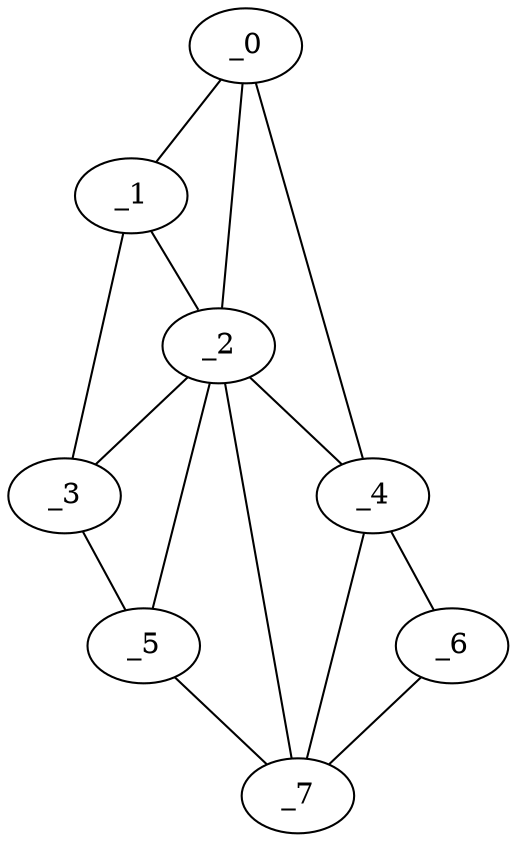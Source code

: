 graph "obj65__130.gxl" {
	_0	 [x=26,
		y=24];
	_1	 [x=29,
		y=120];
	_0 -- _1	 [valence=1];
	_2	 [x=47,
		y=37];
	_0 -- _2	 [valence=2];
	_4	 [x=83,
		y=2];
	_0 -- _4	 [valence=1];
	_1 -- _2	 [valence=2];
	_3	 [x=48,
		y=125];
	_1 -- _3	 [valence=1];
	_2 -- _3	 [valence=1];
	_2 -- _4	 [valence=2];
	_5	 [x=95,
		y=104];
	_2 -- _5	 [valence=2];
	_7	 [x=103,
		y=17];
	_2 -- _7	 [valence=1];
	_3 -- _5	 [valence=1];
	_6	 [x=102,
		y=8];
	_4 -- _6	 [valence=1];
	_4 -- _7	 [valence=2];
	_5 -- _7	 [valence=1];
	_6 -- _7	 [valence=1];
}
